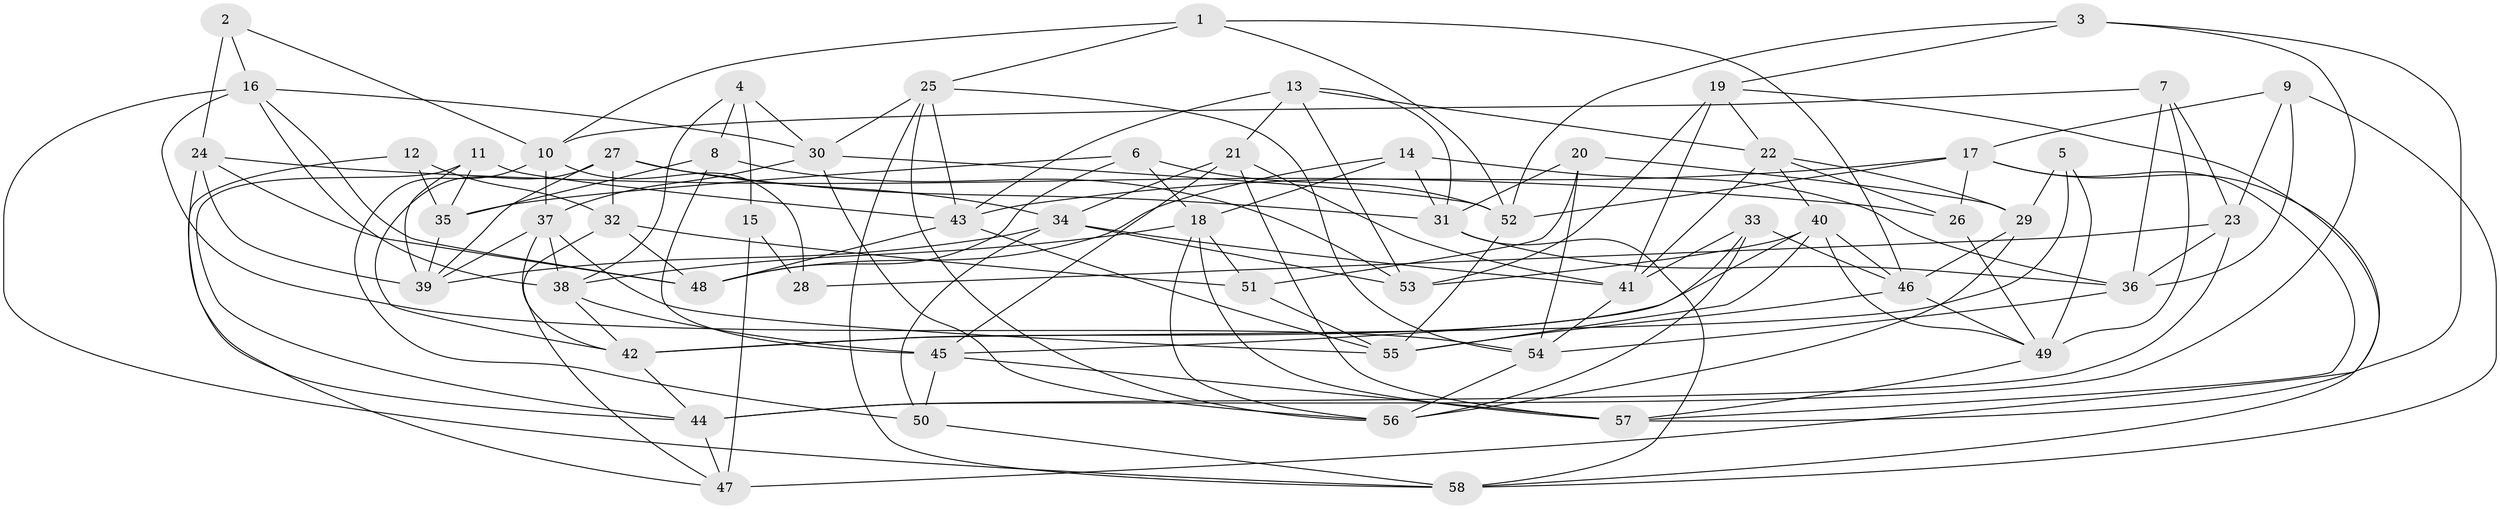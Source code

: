 // original degree distribution, {4: 1.0}
// Generated by graph-tools (version 1.1) at 2025/38/03/04/25 23:38:06]
// undirected, 58 vertices, 147 edges
graph export_dot {
  node [color=gray90,style=filled];
  1;
  2;
  3;
  4;
  5;
  6;
  7;
  8;
  9;
  10;
  11;
  12;
  13;
  14;
  15;
  16;
  17;
  18;
  19;
  20;
  21;
  22;
  23;
  24;
  25;
  26;
  27;
  28;
  29;
  30;
  31;
  32;
  33;
  34;
  35;
  36;
  37;
  38;
  39;
  40;
  41;
  42;
  43;
  44;
  45;
  46;
  47;
  48;
  49;
  50;
  51;
  52;
  53;
  54;
  55;
  56;
  57;
  58;
  1 -- 10 [weight=1.0];
  1 -- 25 [weight=1.0];
  1 -- 46 [weight=1.0];
  1 -- 52 [weight=1.0];
  2 -- 10 [weight=1.0];
  2 -- 16 [weight=1.0];
  2 -- 24 [weight=2.0];
  3 -- 19 [weight=1.0];
  3 -- 44 [weight=1.0];
  3 -- 52 [weight=1.0];
  3 -- 57 [weight=1.0];
  4 -- 8 [weight=1.0];
  4 -- 15 [weight=1.0];
  4 -- 30 [weight=1.0];
  4 -- 38 [weight=1.0];
  5 -- 29 [weight=2.0];
  5 -- 42 [weight=1.0];
  5 -- 49 [weight=1.0];
  6 -- 18 [weight=1.0];
  6 -- 35 [weight=1.0];
  6 -- 48 [weight=1.0];
  6 -- 52 [weight=1.0];
  7 -- 10 [weight=1.0];
  7 -- 23 [weight=1.0];
  7 -- 36 [weight=1.0];
  7 -- 49 [weight=1.0];
  8 -- 35 [weight=1.0];
  8 -- 45 [weight=1.0];
  8 -- 53 [weight=1.0];
  9 -- 17 [weight=1.0];
  9 -- 23 [weight=1.0];
  9 -- 36 [weight=1.0];
  9 -- 58 [weight=1.0];
  10 -- 28 [weight=1.0];
  10 -- 37 [weight=1.0];
  10 -- 50 [weight=1.0];
  11 -- 35 [weight=1.0];
  11 -- 39 [weight=1.0];
  11 -- 43 [weight=1.0];
  11 -- 44 [weight=1.0];
  12 -- 32 [weight=1.0];
  12 -- 35 [weight=2.0];
  12 -- 47 [weight=1.0];
  13 -- 21 [weight=2.0];
  13 -- 22 [weight=1.0];
  13 -- 31 [weight=1.0];
  13 -- 43 [weight=1.0];
  13 -- 53 [weight=1.0];
  14 -- 18 [weight=1.0];
  14 -- 31 [weight=1.0];
  14 -- 36 [weight=1.0];
  14 -- 48 [weight=1.0];
  15 -- 28 [weight=1.0];
  15 -- 47 [weight=2.0];
  16 -- 30 [weight=1.0];
  16 -- 38 [weight=1.0];
  16 -- 48 [weight=1.0];
  16 -- 54 [weight=1.0];
  16 -- 58 [weight=1.0];
  17 -- 26 [weight=1.0];
  17 -- 43 [weight=1.0];
  17 -- 52 [weight=1.0];
  17 -- 57 [weight=1.0];
  17 -- 58 [weight=1.0];
  18 -- 38 [weight=1.0];
  18 -- 51 [weight=1.0];
  18 -- 56 [weight=1.0];
  18 -- 57 [weight=1.0];
  19 -- 22 [weight=1.0];
  19 -- 41 [weight=1.0];
  19 -- 47 [weight=1.0];
  19 -- 53 [weight=2.0];
  20 -- 29 [weight=1.0];
  20 -- 31 [weight=1.0];
  20 -- 51 [weight=1.0];
  20 -- 54 [weight=1.0];
  21 -- 34 [weight=1.0];
  21 -- 41 [weight=1.0];
  21 -- 45 [weight=1.0];
  21 -- 57 [weight=1.0];
  22 -- 26 [weight=1.0];
  22 -- 29 [weight=1.0];
  22 -- 40 [weight=1.0];
  22 -- 41 [weight=1.0];
  23 -- 28 [weight=2.0];
  23 -- 36 [weight=1.0];
  23 -- 44 [weight=1.0];
  24 -- 26 [weight=1.0];
  24 -- 39 [weight=1.0];
  24 -- 44 [weight=1.0];
  24 -- 48 [weight=1.0];
  25 -- 30 [weight=1.0];
  25 -- 43 [weight=1.0];
  25 -- 54 [weight=1.0];
  25 -- 56 [weight=1.0];
  25 -- 58 [weight=1.0];
  26 -- 49 [weight=1.0];
  27 -- 31 [weight=1.0];
  27 -- 32 [weight=2.0];
  27 -- 34 [weight=1.0];
  27 -- 39 [weight=1.0];
  27 -- 42 [weight=1.0];
  29 -- 46 [weight=1.0];
  29 -- 56 [weight=1.0];
  30 -- 37 [weight=1.0];
  30 -- 52 [weight=1.0];
  30 -- 56 [weight=1.0];
  31 -- 36 [weight=1.0];
  31 -- 58 [weight=1.0];
  32 -- 47 [weight=1.0];
  32 -- 48 [weight=1.0];
  32 -- 51 [weight=1.0];
  33 -- 41 [weight=1.0];
  33 -- 45 [weight=1.0];
  33 -- 46 [weight=1.0];
  33 -- 56 [weight=1.0];
  34 -- 39 [weight=1.0];
  34 -- 41 [weight=1.0];
  34 -- 50 [weight=1.0];
  34 -- 53 [weight=1.0];
  35 -- 39 [weight=1.0];
  36 -- 54 [weight=1.0];
  37 -- 38 [weight=1.0];
  37 -- 39 [weight=1.0];
  37 -- 42 [weight=1.0];
  37 -- 55 [weight=1.0];
  38 -- 42 [weight=1.0];
  38 -- 45 [weight=1.0];
  40 -- 42 [weight=1.0];
  40 -- 46 [weight=1.0];
  40 -- 49 [weight=1.0];
  40 -- 53 [weight=1.0];
  40 -- 55 [weight=1.0];
  41 -- 54 [weight=1.0];
  42 -- 44 [weight=1.0];
  43 -- 48 [weight=1.0];
  43 -- 55 [weight=1.0];
  44 -- 47 [weight=1.0];
  45 -- 50 [weight=1.0];
  45 -- 57 [weight=1.0];
  46 -- 49 [weight=1.0];
  46 -- 55 [weight=1.0];
  49 -- 57 [weight=1.0];
  50 -- 58 [weight=1.0];
  51 -- 55 [weight=1.0];
  52 -- 55 [weight=1.0];
  54 -- 56 [weight=1.0];
}
